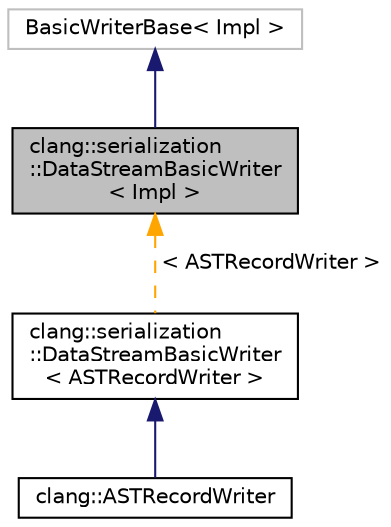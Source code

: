 digraph "clang::serialization::DataStreamBasicWriter&lt; Impl &gt;"
{
 // LATEX_PDF_SIZE
  bgcolor="transparent";
  edge [fontname="Helvetica",fontsize="10",labelfontname="Helvetica",labelfontsize="10"];
  node [fontname="Helvetica",fontsize="10",shape=record];
  Node1 [label="clang::serialization\l::DataStreamBasicWriter\l\< Impl \>",height=0.2,width=0.4,color="black", fillcolor="grey75", style="filled", fontcolor="black",tooltip="DataStreamBasicWriter provides convenience implementations for many BasicWriter methods based on the ..."];
  Node2 -> Node1 [dir="back",color="midnightblue",fontsize="10",style="solid",fontname="Helvetica"];
  Node2 [label="BasicWriterBase\< Impl \>",height=0.2,width=0.4,color="grey75",tooltip=" "];
  Node1 -> Node3 [dir="back",color="orange",fontsize="10",style="dashed",label=" \< ASTRecordWriter \>" ,fontname="Helvetica"];
  Node3 [label="clang::serialization\l::DataStreamBasicWriter\l\< ASTRecordWriter \>",height=0.2,width=0.4,color="black",URL="$classclang_1_1serialization_1_1DataStreamBasicWriter.html",tooltip=" "];
  Node3 -> Node4 [dir="back",color="midnightblue",fontsize="10",style="solid",fontname="Helvetica"];
  Node4 [label="clang::ASTRecordWriter",height=0.2,width=0.4,color="black",URL="$classclang_1_1ASTRecordWriter.html",tooltip="An object for streaming information to a record."];
}
